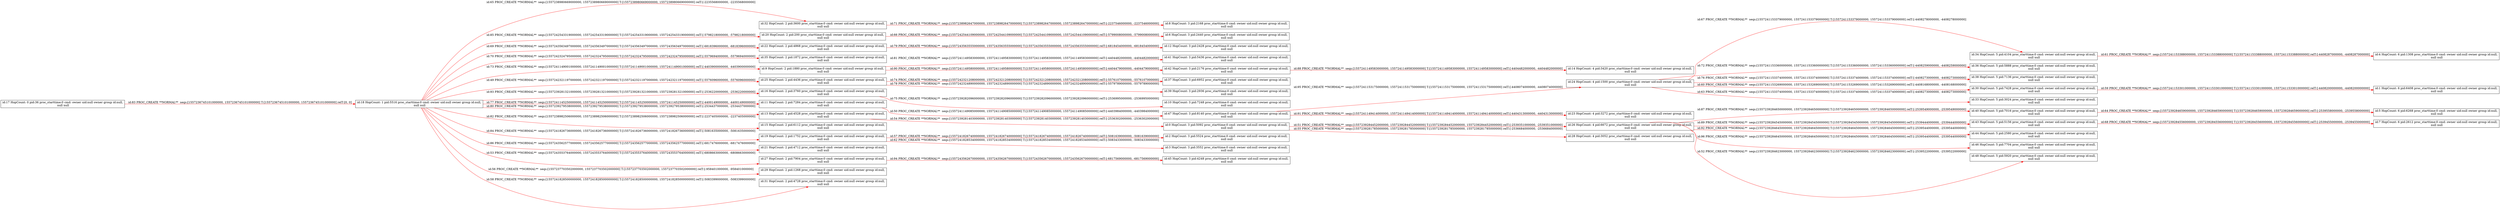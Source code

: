 digraph  {
rankdir=LR
"40"[color=black,label="id:40 HopCount: 5 pid:7016 proc_starttime:0 cmd: owner uid:null owner group id:null,\n null null", shape=box,style=solid];
"5"[color=black,label="id:5 HopCount: 6 pid:6268 proc_starttime:0 cmd: owner uid:null owner group id:null,\n null null", shape=box,style=solid];
"40" -> "5" [id=64,__obj="PROC_CREATE"color=red,label="id:64 PROC_CREATE **NORMAL**  seqs:[1557239284659000000, 1557239284659000000] T:[1557239284659000000, 1557239284659000000] relT:[-2539558000000, -2539558000000]",style=solid];
"18"[color=black,label="id:18 HopCount: 1 pid:5516 proc_starttime:0 cmd: owner uid:null owner group id:null,\n null null", shape=box,style=solid];
"32"[color=black,label="id:32 HopCount: 2 pid:3600 proc_starttime:0 cmd: owner uid:null owner group id:null,\n null null", shape=box,style=solid];
"18" -> "32" [id=65,__obj="PROC_CREATE"color=red,label="id:65 PROC_CREATE **NORMAL**  seqs:[1557238980669000000, 1557238980669000000] T:[1557238980669000000, 1557238980669000000] relT:[-2235568000000, -2235568000000]",style=solid];
"20"[color=black,label="id:20 HopCount: 2 pid:200 proc_starttime:0 cmd: owner uid:null owner group id:null,\n null null", shape=box,style=solid];
"6"[color=black,label="id:6 HopCount: 3 pid:2440 proc_starttime:0 cmd: owner uid:null owner group id:null,\n null null", shape=box,style=solid];
"20" -> "6" [id=66,__obj="PROC_CREATE"color=red,label="id:66 PROC_CREATE **NORMAL**  seqs:[1557242544109000000, 1557242544109000000] T:[1557242544109000000, 1557242544109000000] relT:[-5799008000000, -5799008000000]",style=solid];
"24"[color=black,label="id:24 HopCount: 4 pid:1500 proc_starttime:0 cmd: owner uid:null owner group id:null,\n null null", shape=box,style=solid];
"34"[color=black,label="id:34 HopCount: 5 pid:4104 proc_starttime:0 cmd: owner uid:null owner group id:null,\n null null", shape=box,style=solid];
"24" -> "34" [id=67,__obj="PROC_CREATE"color=red,label="id:67 PROC_CREATE **NORMAL**  seqs:[1557241153379000000, 1557241153379000000] T:[1557241153379000000, 1557241153379000000] relT:[-4408278000000, -4408278000000]",style=solid];
"43"[color=black,label="id:43 HopCount: 5 pid:5156 proc_starttime:0 cmd: owner uid:null owner group id:null,\n null null", shape=box,style=solid];
"7"[color=black,label="id:7 HopCount: 6 pid:2612 proc_starttime:0 cmd: owner uid:null owner group id:null,\n null null", shape=box,style=solid];
"43" -> "7" [id=68,__obj="PROC_CREATE"color=red,label="id:68 PROC_CREATE **NORMAL**  seqs:[1557239284556000000, 1557239284556000000] T:[1557239284556000000, 1557239284556000000] relT:[-2539455000000, -2539455000000]",style=solid];
"22"[color=black,label="id:22 HopCount: 2 pid:4868 proc_starttime:0 cmd: owner uid:null owner group id:null,\n null null", shape=box,style=solid];
"18" -> "22" [id=69,__obj="PROC_CREATE"color=red,label="id:69 PROC_CREATE **NORMAL**  seqs:[1557243563497000000, 1557243563497000000] T:[1557243563497000000, 1557243563497000000] relT:[-6818396000000, -6818396000000]",style=solid];
"35"[color=black,label="id:35 HopCount: 2 pid:1872 proc_starttime:0 cmd: owner uid:null owner group id:null,\n null null", shape=box,style=solid];
"18" -> "35" [id=70,__obj="PROC_CREATE"color=red,label="id:70 PROC_CREATE **NORMAL**  seqs:[1557242324795000000, 1557242324795000000] T:[1557242324795000000, 1557242324795000000] relT:[-5579694000000, -5579694000000]",style=solid];
"8"[color=black,label="id:8 HopCount: 3 pid:2168 proc_starttime:0 cmd: owner uid:null owner group id:null,\n null null", shape=box,style=solid];
"32" -> "8" [id=71,__obj="PROC_CREATE"color=red,label="id:71 PROC_CREATE **NORMAL**  seqs:[1557238982647000000, 1557238982647000000] T:[1557238982647000000, 1557238982647000000] relT:[-2237546000000, -2237546000000]",style=solid];
"36"[color=black,label="id:36 HopCount: 5 pid:5888 proc_starttime:0 cmd: owner uid:null owner group id:null,\n null null", shape=box,style=solid];
"24" -> "36" [id=72,__obj="PROC_CREATE"color=red,label="id:72 PROC_CREATE **NORMAL**  seqs:[1557241153360000000, 1557241153360000000] T:[1557241153360000000, 1557241153360000000] relT:[-4408259000000, -4408259000000]",style=solid];
"9"[color=black,label="id:9 HopCount: 2 pid:1880 proc_starttime:0 cmd: owner uid:null owner group id:null,\n null null", shape=box,style=solid];
"18" -> "9" [id=73,__obj="PROC_CREATE"color=red,label="id:73 PROC_CREATE **NORMAL**  seqs:[1557241149001000000, 1557241149001000000] T:[1557241149001000000, 1557241149001000000] relT:[-4403900000000, -4403900000000]",style=solid];
"25"[color=black,label="id:25 HopCount: 2 pid:4436 proc_starttime:0 cmd: owner uid:null owner group id:null,\n null null", shape=box,style=solid];
"37"[color=black,label="id:37 HopCount: 3 pid:6952 proc_starttime:0 cmd: owner uid:null owner group id:null,\n null null", shape=box,style=solid];
"25" -> "37" [id=74,__obj="PROC_CREATE"color=red,label="id:74 PROC_CREATE **NORMAL**  seqs:[1557242321208000000, 1557242321208000000] T:[1557242321208000000, 1557242321208000000] relT:[-5576107000000, -5576107000000]",style=solid];
"16"[color=black,label="id:16 HopCount: 2 pid:3760 proc_starttime:0 cmd: owner uid:null owner group id:null,\n null null", shape=box,style=solid];
"10"[color=black,label="id:10 HopCount: 3 pid:7248 proc_starttime:0 cmd: owner uid:null owner group id:null,\n null null", shape=box,style=solid];
"16" -> "10" [id=75,__obj="PROC_CREATE"color=red,label="id:75 PROC_CREATE **NORMAL**  seqs:[1557239282096000000, 1557239282096000000] T:[1557239282096000000, 1557239282096000000] relT:[-2536995000000, -2536995000000]",style=solid];
"38"[color=black,label="id:38 HopCount: 5 pid:7136 proc_starttime:0 cmd: owner uid:null owner group id:null,\n null null", shape=box,style=solid];
"24" -> "38" [id=76,__obj="PROC_CREATE"color=red,label="id:76 PROC_CREATE **NORMAL**  seqs:[1557241153374000000, 1557241153374000000] T:[1557241153374000000, 1557241153374000000] relT:[-4408273000000, -4408273000000]",style=solid];
"11"[color=black,label="id:11 HopCount: 2 pid:7284 proc_starttime:0 cmd: owner uid:null owner group id:null,\n null null", shape=box,style=solid];
"18" -> "11" [id=77,__obj="PROC_CREATE"color=red,label="id:77 PROC_CREATE **NORMAL**  seqs:[1557241145250000000, 1557241145250000000] T:[1557241145250000000, 1557241145250000000] relT:[-4400149000000, -4400149000000]",style=solid];
"39"[color=black,label="id:39 HopCount: 3 pid:2936 proc_starttime:0 cmd: owner uid:null owner group id:null,\n null null", shape=box,style=solid];
"25" -> "39" [id=78,__obj="PROC_CREATE"color=red,label="id:78 PROC_CREATE **NORMAL**  seqs:[1557242324890000000, 1557242324890000000] T:[1557242324890000000, 1557242324890000000] relT:[-5579789000000, -5579789000000]",style=solid];
"12"[color=black,label="id:12 HopCount: 3 pid:2428 proc_starttime:0 cmd: owner uid:null owner group id:null,\n null null", shape=box,style=solid];
"22" -> "12" [id=79,__obj="PROC_CREATE"color=red,label="id:79 PROC_CREATE **NORMAL**  seqs:[1557243563555000000, 1557243563555000000] T:[1557243563555000000, 1557243563555000000] relT:[-6818454000000, -6818454000000]",style=solid];
"13"[color=black,label="id:13 HopCount: 2 pid:4528 proc_starttime:0 cmd: owner uid:null owner group id:null,\n null null", shape=box,style=solid];
"18" -> "13" [id=80,__obj="PROC_CREATE"color=red,label="id:80 PROC_CREATE **NORMAL**  seqs:[1557239279538000000, 1557239279538000000] T:[1557239279538000000, 1557239279538000000] relT:[-2534437000000, -2534437000000]",style=solid];
"41"[color=black,label="id:41 HopCount: 3 pid:5436 proc_starttime:0 cmd: owner uid:null owner group id:null,\n null null", shape=box,style=solid];
"9" -> "41" [id=81,__obj="PROC_CREATE"color=red,label="id:81 PROC_CREATE **NORMAL**  seqs:[1557241149583000000, 1557241149583000000] T:[1557241149583000000, 1557241149583000000] relT:[-4404482000000, -4404482000000]",style=solid];
"15"[color=black,label="id:15 HopCount: 2 pid:6112 proc_starttime:0 cmd: owner uid:null owner group id:null,\n null null", shape=box,style=solid];
"18" -> "15" [id=82,__obj="PROC_CREATE"color=red,label="id:82 PROC_CREATE **NORMAL**  seqs:[1557238982506000000, 1557238982506000000] T:[1557238982506000000, 1557238982506000000] relT:[-2237405000000, -2237405000000]",style=solid];
"17"[color=black,label="id:17 HopCount: 0 pid:36 proc_starttime:0 cmd: owner uid:null owner group id:null,\n null null", shape=box,style=solid];
"17" -> "18" [id=83,__obj="PROC_CREATE"color=red,label="id:83 PROC_CREATE **NORMAL**  seqs:[1557236745101000000, 1557236745101000000] T:[1557236745101000000, 1557236745101000000] relT:[0, 0]",style=solid];
"19"[color=black,label="id:19 HopCount: 2 pid:1752 proc_starttime:0 cmd: owner uid:null owner group id:null,\n null null", shape=box,style=solid];
"18" -> "19" [id=84,__obj="PROC_CREATE"color=red,label="id:84 PROC_CREATE **NORMAL**  seqs:[1557241826736000000, 1557241826736000000] T:[1557241826736000000, 1557241826736000000] relT:[-5081635000000, -5081635000000]",style=solid];
"18" -> "20" [id=85,__obj="PROC_CREATE"color=red,label="id:85 PROC_CREATE **NORMAL**  seqs:[1557242543319000000, 1557242543319000000] T:[1557242543319000000, 1557242543319000000] relT:[-5798218000000, -5798218000000]",style=solid];
"21"[color=black,label="id:21 HopCount: 2 pid:4712 proc_starttime:0 cmd: owner uid:null owner group id:null,\n null null", shape=box,style=solid];
"18" -> "21" [id=86,__obj="PROC_CREATE"color=red,label="id:86 PROC_CREATE **NORMAL**  seqs:[1557243562577000000, 1557243562577000000] T:[1557243562577000000, 1557243562577000000] relT:[-6817476000000, -6817476000000]",style=solid];
"26"[color=black,label="id:26 HopCount: 4 pid:6672 proc_starttime:0 cmd: owner uid:null owner group id:null,\n null null", shape=box,style=solid];
"26" -> "40" [id=87,__obj="PROC_CREATE"color=red,label="id:87 PROC_CREATE **NORMAL**  seqs:[1557239284650000000, 1557239284650000000] T:[1557239284650000000, 1557239284650000000] relT:[-2539549000000, -2539549000000]",style=solid];
"42"[color=black,label="id:42 HopCount: 3 pid:2176 proc_starttime:0 cmd: owner uid:null owner group id:null,\n null null", shape=box,style=solid];
"14"[color=black,label="id:14 HopCount: 4 pid:3420 proc_starttime:0 cmd: owner uid:null owner group id:null,\n null null", shape=box,style=solid];
"42" -> "14" [id=88,__obj="PROC_CREATE"color=red,label="id:88 PROC_CREATE **NORMAL**  seqs:[1557241149583000000, 1557241149583000000] T:[1557241149583000000, 1557241149583000000] relT:[-4404482000000, -4404482000000]",style=solid];
"26" -> "43" [id=89,__obj="PROC_CREATE"color=red,label="id:89 PROC_CREATE **NORMAL**  seqs:[1557239284545000000, 1557239284545000000] T:[1557239284545000000, 1557239284545000000] relT:[-2539444000000, -2539444000000]",style=solid];
"9" -> "42" [id=90,__obj="PROC_CREATE"color=red,label="id:90 PROC_CREATE **NORMAL**  seqs:[1557241149580000000, 1557241149580000000] T:[1557241149580000000, 1557241149580000000] relT:[-4404479000000, -4404479000000]",style=solid];
"47"[color=black,label="id:47 HopCount: 3 pid:8140 proc_starttime:0 cmd: owner uid:null owner group id:null,\n null null", shape=box,style=solid];
"23"[color=black,label="id:23 HopCount: 4 pid:3272 proc_starttime:0 cmd: owner uid:null owner group id:null,\n null null", shape=box,style=solid];
"47" -> "23" [id=91,__obj="PROC_CREATE"color=red,label="id:91 PROC_CREATE **NORMAL**  seqs:[1557241149414000000, 1557241149414000000] T:[1557241149414000000, 1557241149414000000] relT:[-4404313000000, -4404313000000]",style=solid];
"44"[color=black,label="id:44 HopCount: 5 pid:2580 proc_starttime:0 cmd: owner uid:null owner group id:null,\n null null", shape=box,style=solid];
"26" -> "44" [id=92,__obj="PROC_CREATE"color=red,label="id:92 PROC_CREATE **NORMAL**  seqs:[1557239284645000000, 1557239284645000000] T:[1557239284645000000, 1557239284645000000] relT:[-2539544000000, -2539544000000]",style=solid];
"18" -> "16" [id=93,__obj="PROC_CREATE"color=red,label="id:93 PROC_CREATE **NORMAL**  seqs:[1557239281321000000, 1557239281321000000] T:[1557239281321000000, 1557239281321000000] relT:[-2536220000000, -2536220000000]",style=solid];
"27"[color=black,label="id:27 HopCount: 2 pid:7904 proc_starttime:0 cmd: owner uid:null owner group id:null,\n null null", shape=box,style=solid];
"45"[color=black,label="id:45 HopCount: 3 pid:4248 proc_starttime:0 cmd: owner uid:null owner group id:null,\n null null", shape=box,style=solid];
"27" -> "45" [id=94,__obj="PROC_CREATE"color=red,label="id:94 PROC_CREATE **NORMAL**  seqs:[1557243562670000000, 1557243562670000000] T:[1557243562670000000, 1557243562670000000] relT:[-6817569000000, -6817569000000]",style=solid];
"47" -> "24" [id=95,__obj="PROC_CREATE"color=red,label="id:95 PROC_CREATE **NORMAL**  seqs:[1557241153175000000, 1557241153175000000] T:[1557241153175000000, 1557241153175000000] relT:[-4408074000000, -4408074000000]",style=solid];
"46"[color=black,label="id:46 HopCount: 5 pid:7704 proc_starttime:0 cmd: owner uid:null owner group id:null,\n null null", shape=box,style=solid];
"26" -> "46" [id=96,__obj="PROC_CREATE"color=red,label="id:96 PROC_CREATE **NORMAL**  seqs:[1557239284645000000, 1557239284645000000] T:[1557239284645000000, 1557239284645000000] relT:[-2539544000000, -2539544000000]",style=solid];
"18" -> "25" [id=49,__obj="PROC_CREATE"color=red,label="id:49 PROC_CREATE **NORMAL**  seqs:[1557242321197000000, 1557242321197000000] T:[1557242321197000000, 1557242321197000000] relT:[-5576096000000, -5576096000000]",style=solid];
"11" -> "47" [id=50,__obj="PROC_CREATE"color=red,label="id:50 PROC_CREATE **NORMAL**  seqs:[1557241149085000000, 1557241149085000000] T:[1557241149085000000, 1557241149085000000] relT:[-4403984000000, -4403984000000]",style=solid];
"0"[color=black,label="id:0 HopCount: 3 pid:5092 proc_starttime:0 cmd: owner uid:null owner group id:null,\n null null", shape=box,style=solid];
"0" -> "26" [id=51,__obj="PROC_CREATE"color=red,label="id:51 PROC_CREATE **NORMAL**  seqs:[1557239284452000000, 1557239284452000000] T:[1557239284452000000, 1557239284452000000] relT:[-2539351000000, -2539351000000]",style=solid];
"48"[color=black,label="id:48 HopCount: 5 pid:5920 proc_starttime:0 cmd: owner uid:null owner group id:null,\n null null", shape=box,style=solid];
"26" -> "48" [id=52,__obj="PROC_CREATE"color=red,label="id:52 PROC_CREATE **NORMAL**  seqs:[1557239284623000000, 1557239284623000000] T:[1557239284623000000, 1557239284623000000] relT:[-2539522000000, -2539522000000]",style=solid];
"18" -> "27" [id=53,__obj="PROC_CREATE"color=red,label="id:53 PROC_CREATE **NORMAL**  seqs:[1557243553764000000, 1557243553764000000] T:[1557243553764000000, 1557243553764000000] relT:[-6808663000000, -6808663000000]",style=solid];
"13" -> "0" [id=54,__obj="PROC_CREATE"color=red,label="id:54 PROC_CREATE **NORMAL**  seqs:[1557239281403000000, 1557239281403000000] T:[1557239281403000000, 1557239281403000000] relT:[-2536302000000, -2536302000000]",style=solid];
"28"[color=black,label="id:28 HopCount: 4 pid:3052 proc_starttime:0 cmd: owner uid:null owner group id:null,\n null null", shape=box,style=solid];
"0" -> "28" [id=55,__obj="PROC_CREATE"color=red,label="id:55 PROC_CREATE **NORMAL**  seqs:[1557239281785000000, 1557239281785000000] T:[1557239281785000000, 1557239281785000000] relT:[-2536684000000, -2536684000000]",style=solid];
"29"[color=black,label="id:29 HopCount: 2 pid:1268 proc_starttime:0 cmd: owner uid:null owner group id:null,\n null null", shape=box,style=solid];
"18" -> "29" [id=56,__obj="PROC_CREATE"color=red,label="id:56 PROC_CREATE **NORMAL**  seqs:[1557237703502000000, 1557237703502000000] T:[1557237703502000000, 1557237703502000000] relT:[-958401000000, -958401000000]",style=solid];
"2"[color=black,label="id:2 HopCount: 3 pid:5524 proc_starttime:0 cmd: owner uid:null owner group id:null,\n null null", shape=box,style=solid];
"19" -> "2" [id=57,__obj="PROC_CREATE"color=red,label="id:57 PROC_CREATE **NORMAL**  seqs:[1557241826740000000, 1557241826740000000] T:[1557241826740000000, 1557241826740000000] relT:[-5081639000000, -5081639000000]",style=solid];
"31"[color=black,label="id:31 HopCount: 2 pid:4728 proc_starttime:0 cmd: owner uid:null owner group id:null,\n null null", shape=box,style=solid];
"18" -> "31" [id=58,__obj="PROC_CREATE"color=red,label="id:58 PROC_CREATE **NORMAL**  seqs:[1557241828500000000, 1557241828500000000] T:[1557241828500000000, 1557241828500000000] relT:[-5083399000000, -5083399000000]",style=solid];
"30"[color=black,label="id:30 HopCount: 5 pid:7428 proc_starttime:0 cmd: owner uid:null owner group id:null,\n null null", shape=box,style=solid];
"1"[color=black,label="id:1 HopCount: 6 pid:6408 proc_starttime:0 cmd: owner uid:null owner group id:null,\n null null", shape=box,style=solid];
"30" -> "1" [id=59,__obj="PROC_CREATE"color=red,label="id:59 PROC_CREATE **NORMAL**  seqs:[1557241153301000000, 1557241153301000000] T:[1557241153301000000, 1557241153301000000] relT:[-4408200000000, -4408200000000]",style=solid];
"24" -> "30" [id=60,__obj="PROC_CREATE"color=red,label="id:60 PROC_CREATE **NORMAL**  seqs:[1557241153269000000, 1557241153269000000] T:[1557241153269000000, 1557241153269000000] relT:[-4408168000000, -4408168000000]",style=solid];
"4"[color=black,label="id:4 HopCount: 6 pid:1308 proc_starttime:0 cmd: owner uid:null owner group id:null,\n null null", shape=box,style=solid];
"34" -> "4" [id=61,__obj="PROC_CREATE"color=red,label="id:61 PROC_CREATE **NORMAL**  seqs:[1557241153388000000, 1557241153388000000] T:[1557241153388000000, 1557241153388000000] relT:[-4408287000000, -4408287000000]",style=solid];
"3"[color=black,label="id:3 HopCount: 3 pid:3552 proc_starttime:0 cmd: owner uid:null owner group id:null,\n null null", shape=box,style=solid];
"19" -> "3" [id=62,__obj="PROC_CREATE"color=red,label="id:62 PROC_CREATE **NORMAL**  seqs:[1557241828534000000, 1557241828534000000] T:[1557241828534000000, 1557241828534000000] relT:[-5083433000000, -5083433000000]",style=solid];
"33"[color=black,label="id:33 HopCount: 5 pid:3024 proc_starttime:0 cmd: owner uid:null owner group id:null,\n null null", shape=box,style=solid];
"24" -> "33" [id=63,__obj="PROC_CREATE"color=red,label="id:63 PROC_CREATE **NORMAL**  seqs:[1557241153374000000, 1557241153374000000] T:[1557241153374000000, 1557241153374000000] relT:[-4408273000000, -4408273000000]",style=solid];
}